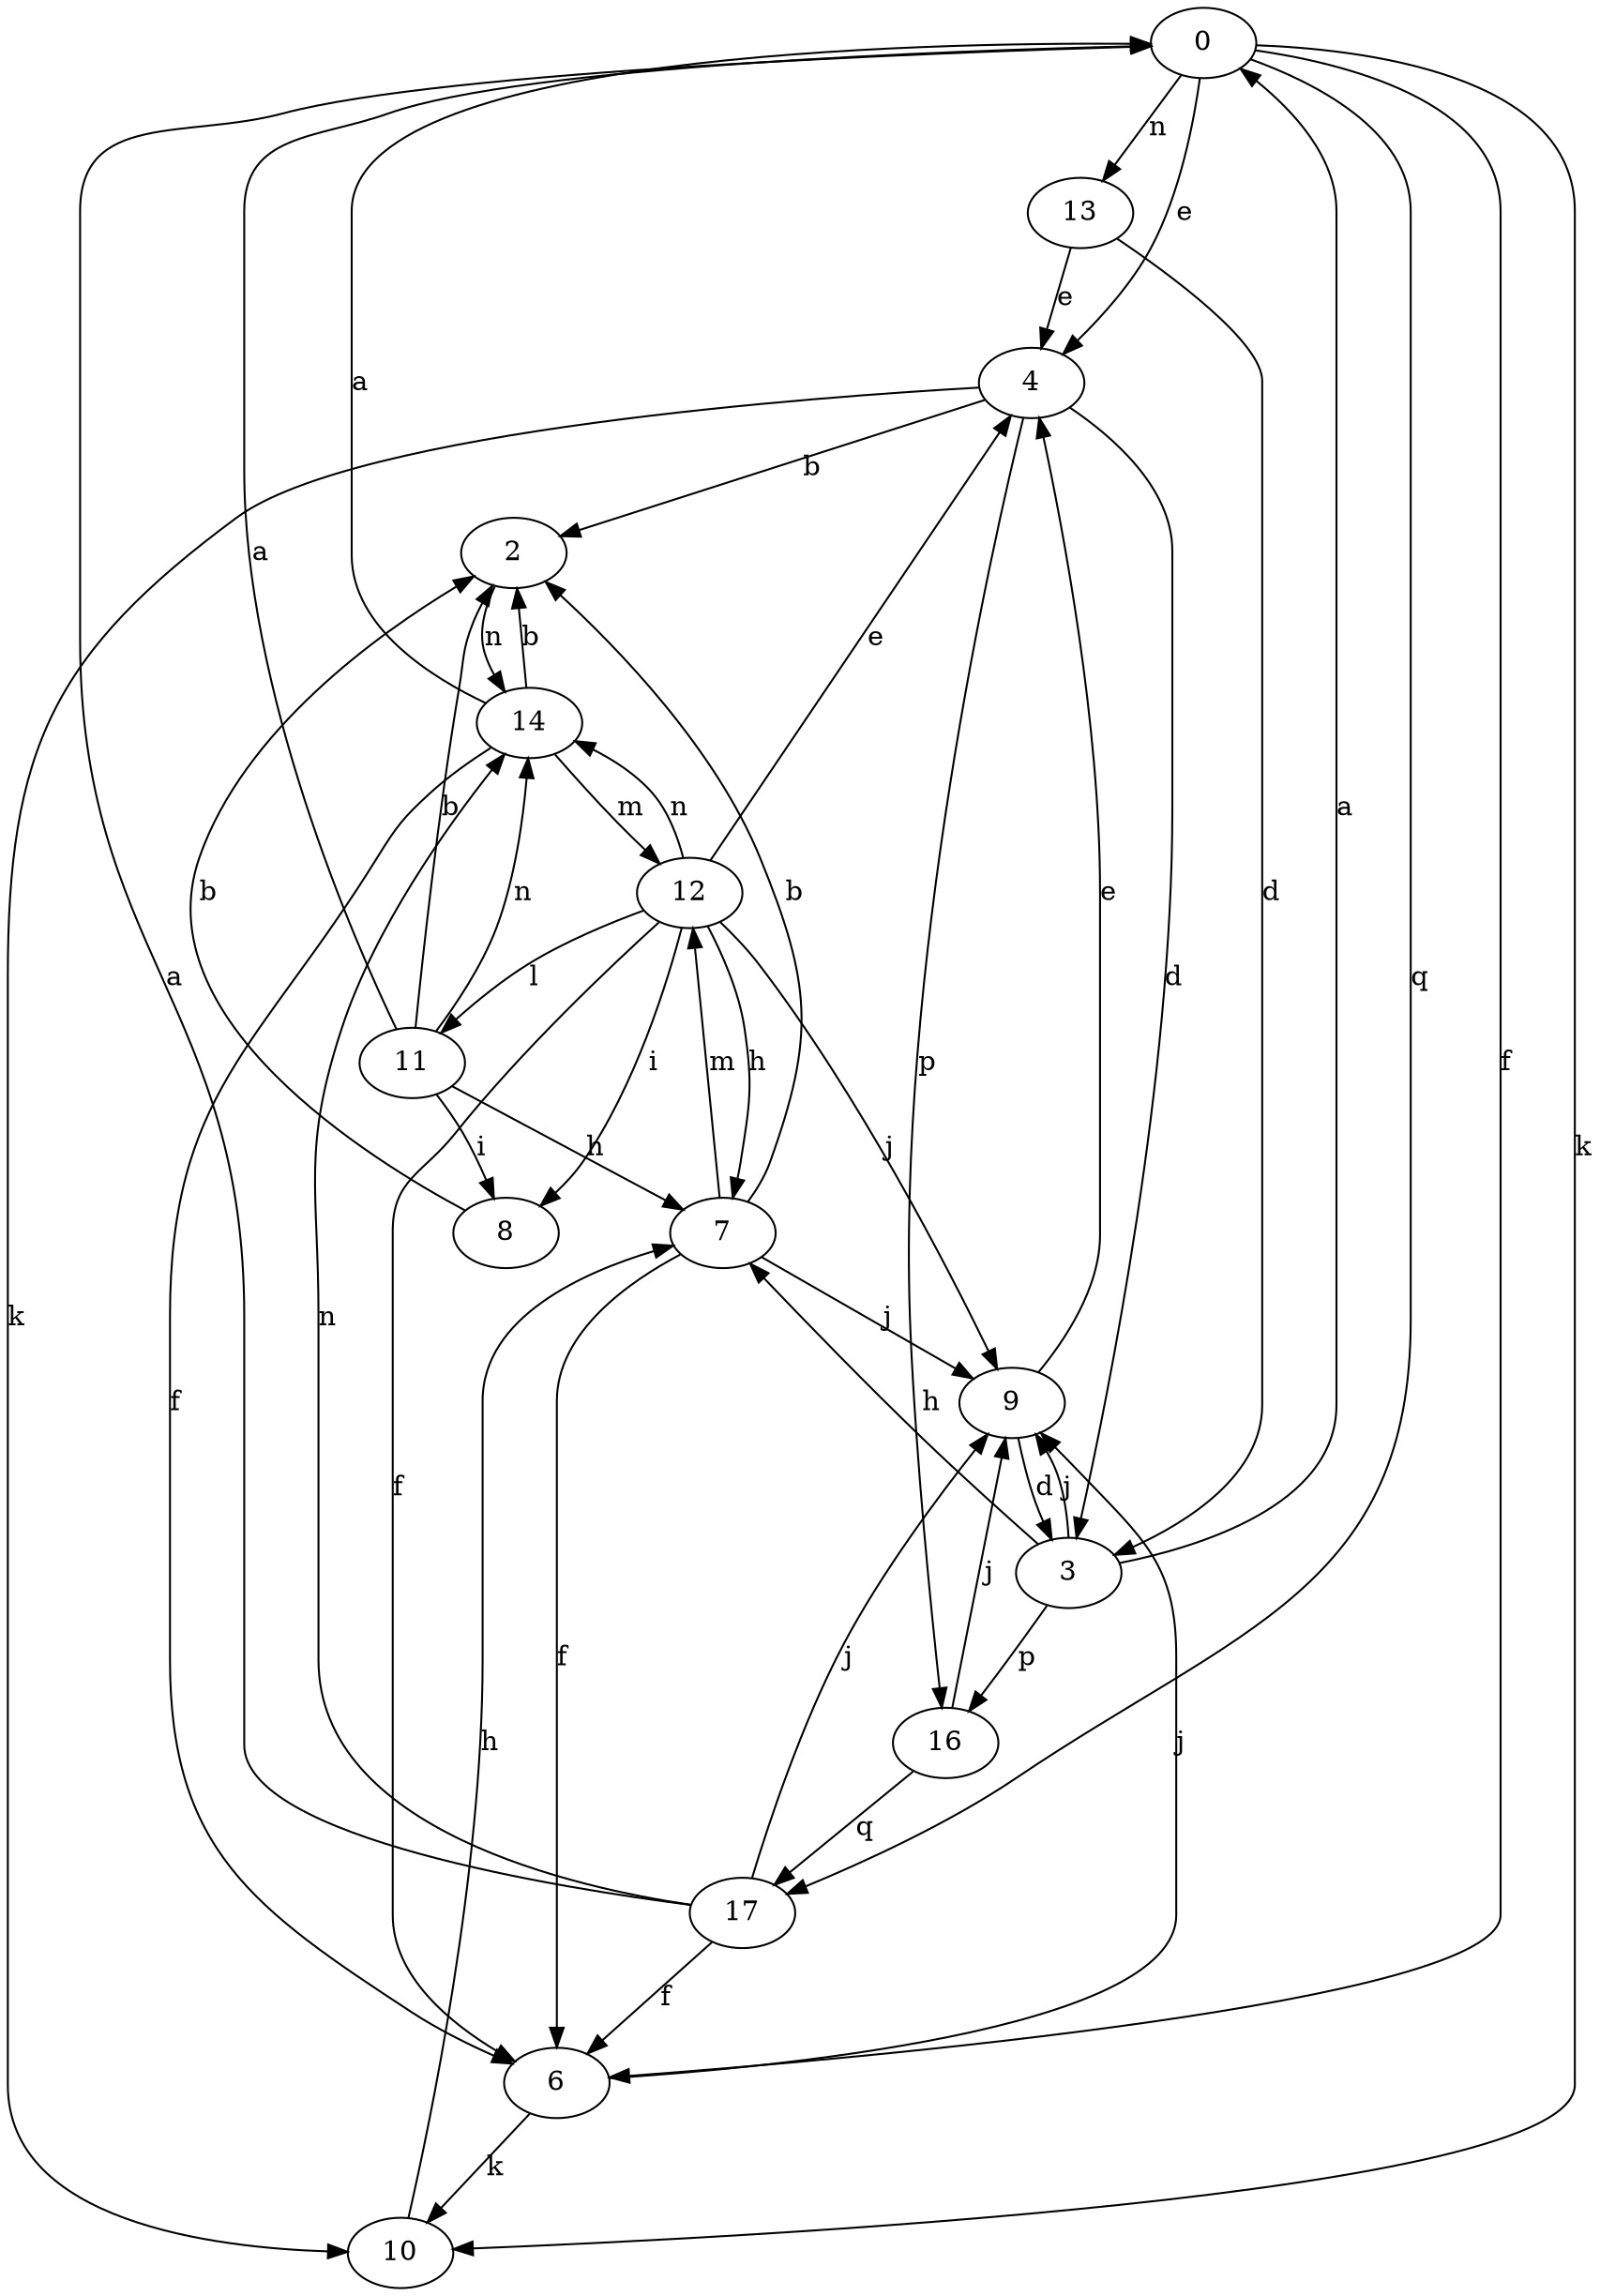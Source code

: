 strict digraph  {
0;
2;
3;
4;
6;
7;
8;
9;
10;
11;
12;
13;
14;
16;
17;
0 -> 4  [label=e];
0 -> 6  [label=f];
0 -> 10  [label=k];
0 -> 13  [label=n];
0 -> 17  [label=q];
2 -> 14  [label=n];
3 -> 0  [label=a];
3 -> 7  [label=h];
3 -> 9  [label=j];
3 -> 16  [label=p];
4 -> 2  [label=b];
4 -> 3  [label=d];
4 -> 10  [label=k];
4 -> 16  [label=p];
6 -> 9  [label=j];
6 -> 10  [label=k];
7 -> 2  [label=b];
7 -> 6  [label=f];
7 -> 9  [label=j];
7 -> 12  [label=m];
8 -> 2  [label=b];
9 -> 3  [label=d];
9 -> 4  [label=e];
10 -> 7  [label=h];
11 -> 0  [label=a];
11 -> 2  [label=b];
11 -> 7  [label=h];
11 -> 8  [label=i];
11 -> 14  [label=n];
12 -> 4  [label=e];
12 -> 6  [label=f];
12 -> 7  [label=h];
12 -> 8  [label=i];
12 -> 9  [label=j];
12 -> 11  [label=l];
12 -> 14  [label=n];
13 -> 3  [label=d];
13 -> 4  [label=e];
14 -> 0  [label=a];
14 -> 2  [label=b];
14 -> 6  [label=f];
14 -> 12  [label=m];
16 -> 9  [label=j];
16 -> 17  [label=q];
17 -> 0  [label=a];
17 -> 6  [label=f];
17 -> 9  [label=j];
17 -> 14  [label=n];
}
